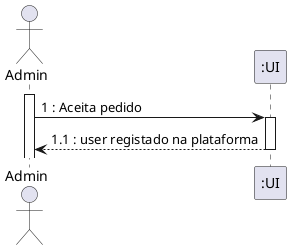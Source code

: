 @startuml
actor "Admin" as OE

activate OE
OE -> ":UI" : 1 : Aceita pedido
activate ":UI"
":UI" --> OE : 1.1 : user registado na plataforma
deactivate ":UI"

deactivate ":UI"

@enduml